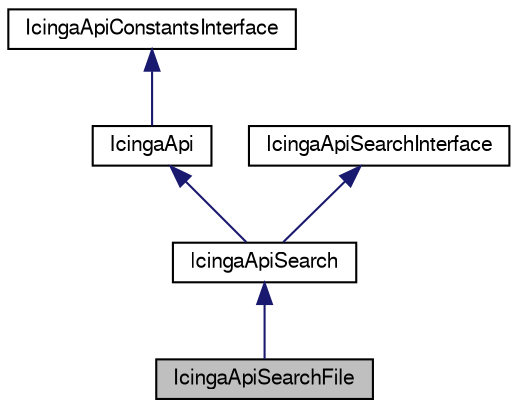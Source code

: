 digraph G
{
  bgcolor="transparent";
  edge [fontname="FreeSans",fontsize="10",labelfontname="FreeSans",labelfontsize="10"];
  node [fontname="FreeSans",fontsize="10",shape=record];
  Node1 [label="IcingaApiSearchFile",height=0.2,width=0.4,color="black", fillcolor="grey75", style="filled" fontcolor="black"];
  Node2 -> Node1 [dir=back,color="midnightblue",fontsize="10",style="solid",fontname="FreeSans"];
  Node2 [label="IcingaApiSearch",height=0.2,width=0.4,color="black",URL="$classIcingaApiSearch.html"];
  Node3 -> Node2 [dir=back,color="midnightblue",fontsize="10",style="solid",fontname="FreeSans"];
  Node3 [label="IcingaApi",height=0.2,width=0.4,color="black",URL="$classIcingaApi.html"];
  Node4 -> Node3 [dir=back,color="midnightblue",fontsize="10",style="solid",fontname="FreeSans"];
  Node4 [label="IcingaApiConstantsInterface",height=0.2,width=0.4,color="black",URL="$interfaceIcingaApiConstantsInterface.html"];
  Node5 -> Node2 [dir=back,color="midnightblue",fontsize="10",style="solid",fontname="FreeSans"];
  Node5 [label="IcingaApiSearchInterface",height=0.2,width=0.4,color="black",URL="$interfaceIcingaApiSearchInterface.html"];
}

